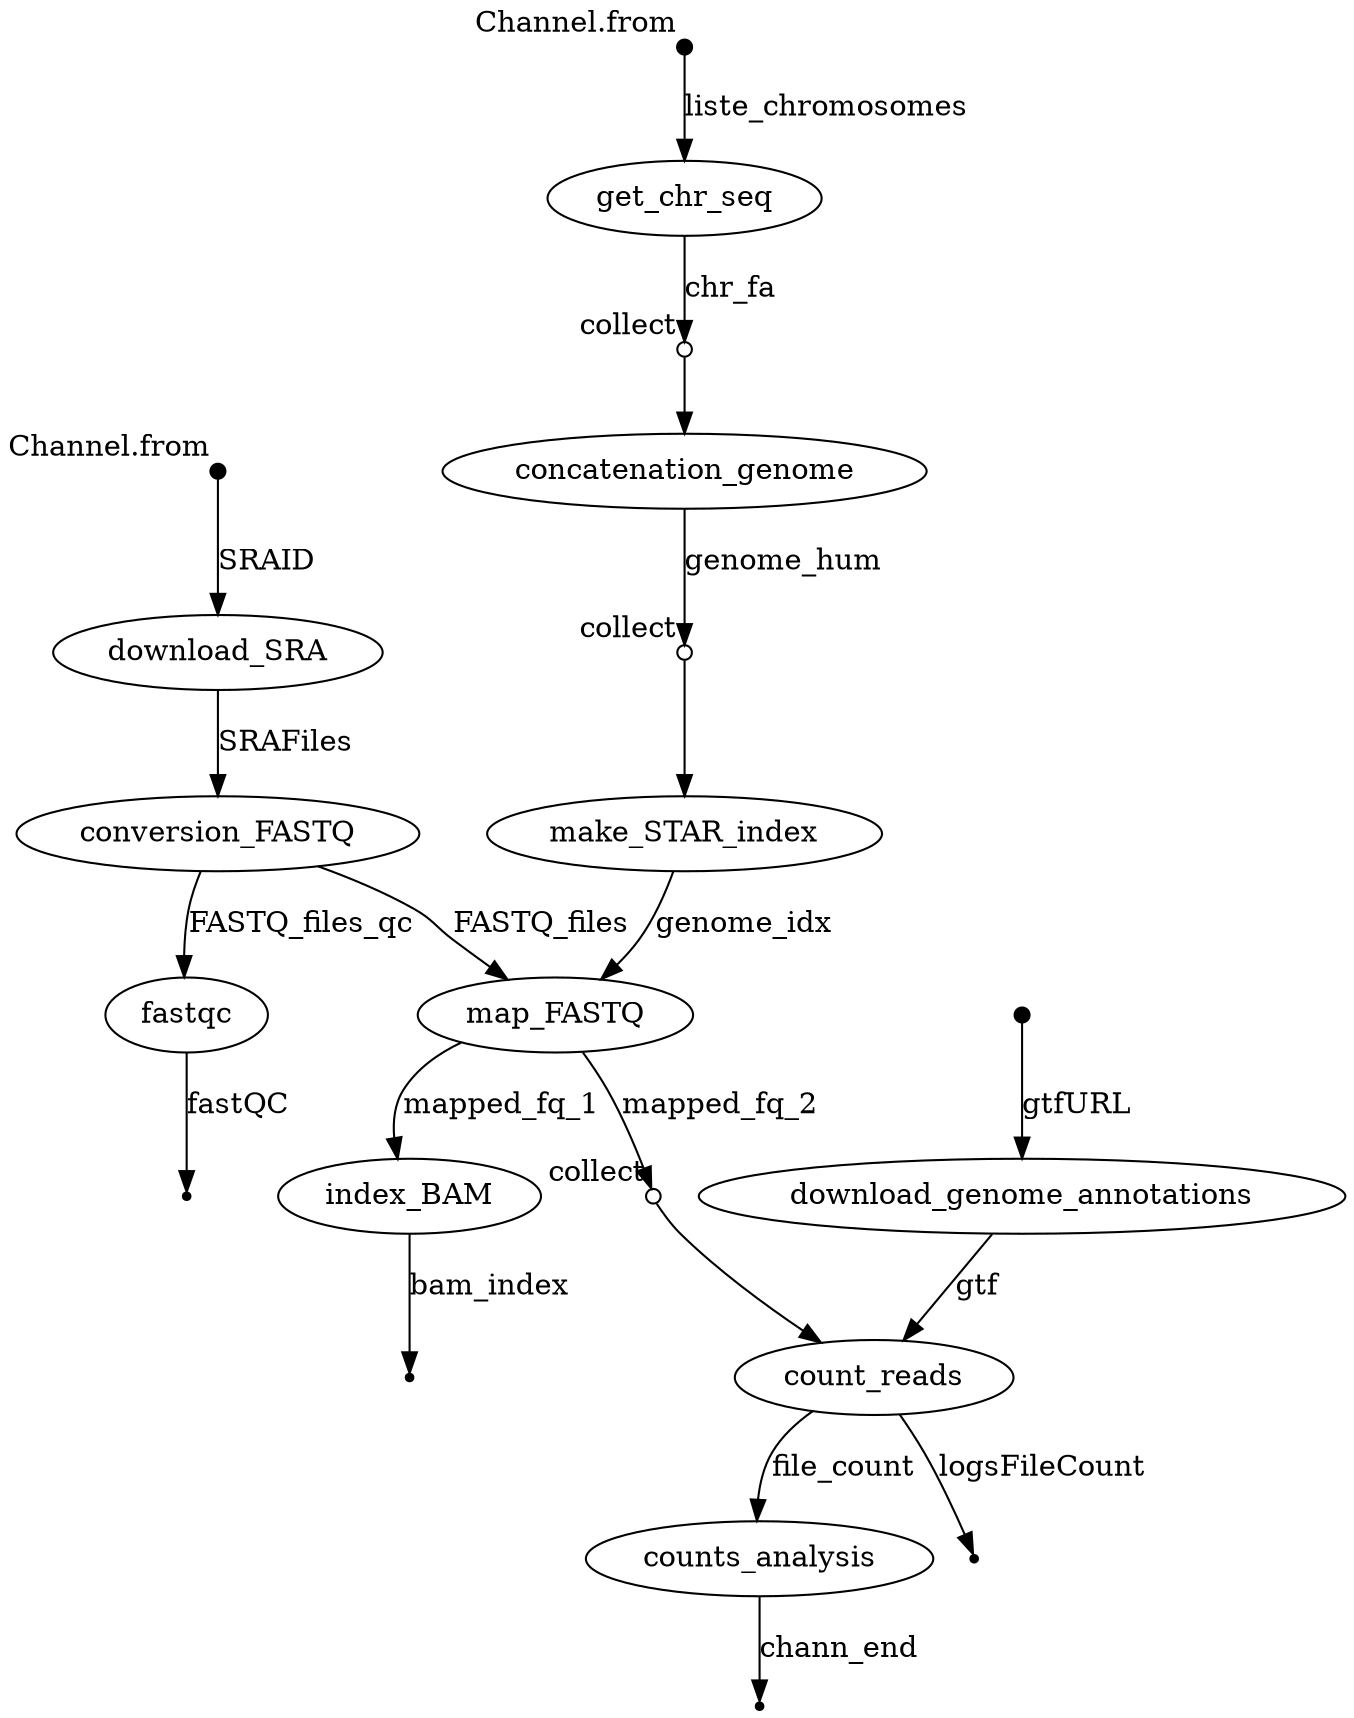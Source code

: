 digraph "flowchart" {
p0 [shape=point,label="",fixedsize=true,width=0.1,xlabel="Channel.from"];
p2 [label="download_SRA"];
p0 -> p2 [label="SRAID"];

p1 [shape=point,label="",fixedsize=true,width=0.1,xlabel="Channel.from"];
p4 [label="get_chr_seq"];
p1 -> p4 [label="liste_chromosomes"];

p2 [label="download_SRA"];
p3 [label="conversion_FASTQ"];
p2 -> p3 [label="SRAFiles"];

p3 [label="conversion_FASTQ"];
p13 [label="map_FASTQ"];
p3 -> p13 [label="FASTQ_files"];

p3 [label="conversion_FASTQ"];
p5 [label="fastqc"];
p3 -> p5 [label="FASTQ_files_qc"];

p4 [label="get_chr_seq"];
p7 [shape=circle,label="",fixedsize=true,width=0.1,xlabel="collect"];
p4 -> p7 [label="chr_fa"];

p5 [label="fastqc"];
p6 [shape=point];
p5 -> p6 [label="fastQC"];

p7 [shape=circle,label="",fixedsize=true,width=0.1,xlabel="collect"];
p8 [label="concatenation_genome"];
p7 -> p8;

p8 [label="concatenation_genome"];
p9 [shape=circle,label="",fixedsize=true,width=0.1,xlabel="collect"];
p8 -> p9 [label="genome_hum"];

p9 [shape=circle,label="",fixedsize=true,width=0.1,xlabel="collect"];
p10 [label="make_STAR_index"];
p9 -> p10;

p10 [label="make_STAR_index"];
p13 [label="map_FASTQ"];
p10 -> p13 [label="genome_idx"];

p11 [shape=point,label="",fixedsize=true,width=0.1];
p12 [label="download_genome_annotations"];
p11 -> p12 [label="gtfURL"];

p12 [label="download_genome_annotations"];
p17 [label="count_reads"];
p12 -> p17 [label="gtf"];

p13 [label="map_FASTQ"];
p14 [label="index_BAM"];
p13 -> p14 [label="mapped_fq_1"];

p13 [label="map_FASTQ"];
p16 [shape=circle,label="",fixedsize=true,width=0.1,xlabel="collect"];
p13 -> p16 [label="mapped_fq_2"];

p14 [label="index_BAM"];
p15 [shape=point];
p14 -> p15 [label="bam_index"];

p16 [shape=circle,label="",fixedsize=true,width=0.1,xlabel="collect"];
p17 [label="count_reads"];
p16 -> p17;

p17 [label="count_reads"];
p19 [label="counts_analysis"];
p17 -> p19 [label="file_count"];

p17 [label="count_reads"];
p18 [shape=point];
p17 -> p18 [label="logsFileCount"];

p19 [label="counts_analysis"];
p20 [shape=point];
p19 -> p20 [label="chann_end"];

}
